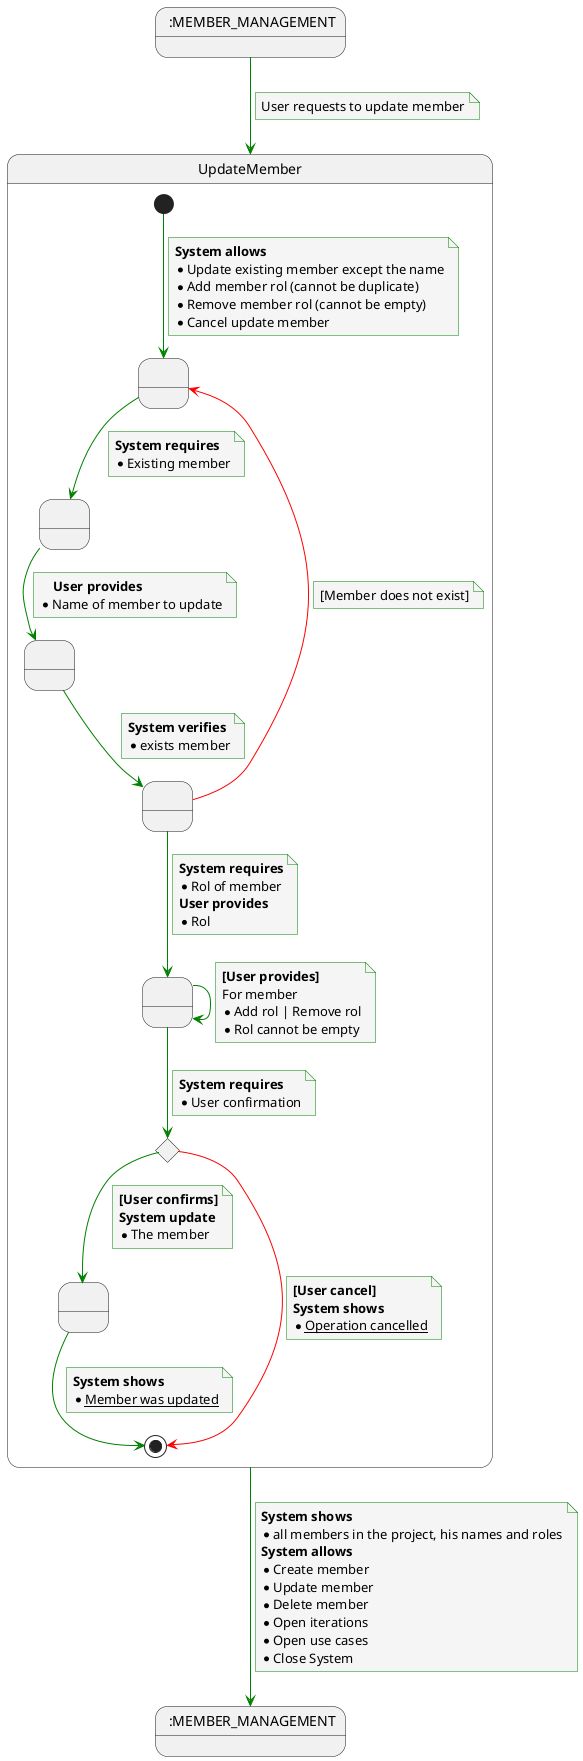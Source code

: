 @startuml

skinparam {
  NoteBackgroundColor #whiteSmoke
  ArrowColor #green
  NoteBorderColor #green
}

state INITIAL as " :MEMBER_MANAGEMENT"
state FINAL as " :MEMBER_MANAGEMENT"

INITIAL --> UpdateMember
note on link
    User requests to update member
end note

state UpdateMember {
state 1 as " "
state 2 as " "
state 3 as " "
state 4 as " "
state 5 as " "
state CONFIRMATION <<choice>>  
state 7 as " "

[*] --> 1
note on link
    <b>System allows</b>
    * Update existing member except the name
    * Add member rol (cannot be duplicate)
    * Remove member rol (cannot be empty)
    * Cancel update member
end note

1 --> 2
note on link
    <b>System requires</b>
    * Existing member
end note

2 --> 4
note on link
    <b>User provides</b>
* Name of member to update
end note

4 --> 3
note on link
    <b>System verifies</b>
    * exists member
end note

3 -[#red]-> 1
note on link
    [Member does not exist]
end note

3 --> 5
note on link
    <b>System requires</b>
    * Rol of member
    <b>User provides</b>
    * Rol
end note

5 --> 5
note on link
    <b>[User provides]</b>
    For member
    * Add rol | Remove rol
    * Rol cannot be empty
end note

5 --> CONFIRMATION
note on link
<b>System requires</b>
* User confirmation
end note

CONFIRMATION --> 7
note on link
    <b>[User confirms]</b>
    <b>System update</b>
    * The member
end note

7 --> [*]
note on link
    <b>System shows</b>
    * __Member was updated__
end note

CONFIRMATION -[#red]-> [*]
note on link
	<b>[User cancel]</b>
	<b>System shows</b>
	* __Operation cancelled__
    end note
}

UpdateMember --> FINAL
note on link
    <b>System shows</b>
    * all members in the project, his names and roles
    <b>System allows</b>
    * Create member
    * Update member
    * Delete member
    * Open iterations
    * Open use cases
    * Close System
end note

@enduml
